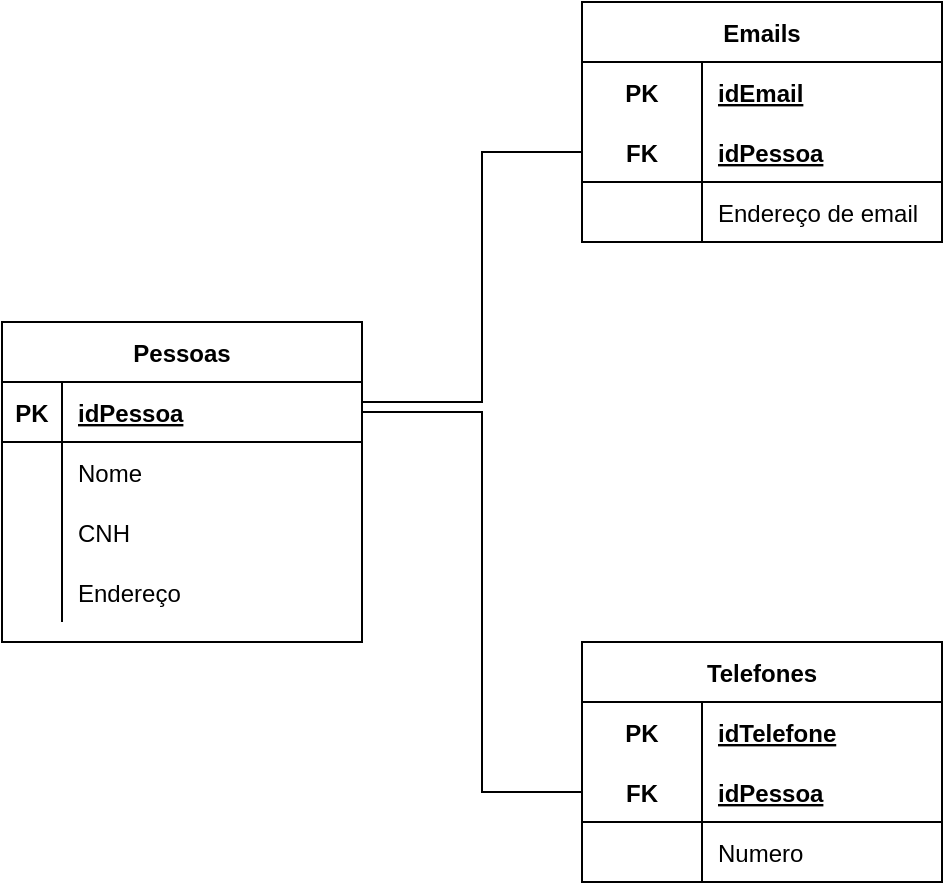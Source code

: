<mxfile version="14.1.8" type="device"><diagram id="yaykOjLyJxTIqpiEYu6x" name="Página-1"><mxGraphModel dx="460" dy="813" grid="1" gridSize="10" guides="1" tooltips="1" connect="1" arrows="1" fold="1" page="1" pageScale="1" pageWidth="827" pageHeight="1169" math="0" shadow="0"><root><mxCell id="0"/><mxCell id="1" parent="0"/><mxCell id="vuimZZ5pzgj0nARZfb3--1" value="Pessoas" style="shape=table;startSize=30;container=1;collapsible=1;childLayout=tableLayout;fixedRows=1;rowLines=0;fontStyle=1;align=center;resizeLast=1;" vertex="1" parent="1"><mxGeometry x="10" y="300" width="180" height="160" as="geometry"/></mxCell><mxCell id="vuimZZ5pzgj0nARZfb3--2" value="" style="shape=partialRectangle;collapsible=0;dropTarget=0;pointerEvents=0;fillColor=none;top=0;left=0;bottom=1;right=0;points=[[0,0.5],[1,0.5]];portConstraint=eastwest;" vertex="1" parent="vuimZZ5pzgj0nARZfb3--1"><mxGeometry y="30" width="180" height="30" as="geometry"/></mxCell><mxCell id="vuimZZ5pzgj0nARZfb3--3" value="PK" style="shape=partialRectangle;connectable=0;fillColor=none;top=0;left=0;bottom=0;right=0;fontStyle=1;overflow=hidden;" vertex="1" parent="vuimZZ5pzgj0nARZfb3--2"><mxGeometry width="30" height="30" as="geometry"/></mxCell><mxCell id="vuimZZ5pzgj0nARZfb3--4" value="idPessoa" style="shape=partialRectangle;connectable=0;fillColor=none;top=0;left=0;bottom=0;right=0;align=left;spacingLeft=6;fontStyle=5;overflow=hidden;" vertex="1" parent="vuimZZ5pzgj0nARZfb3--2"><mxGeometry x="30" width="150" height="30" as="geometry"/></mxCell><mxCell id="vuimZZ5pzgj0nARZfb3--5" value="" style="shape=partialRectangle;collapsible=0;dropTarget=0;pointerEvents=0;fillColor=none;top=0;left=0;bottom=0;right=0;points=[[0,0.5],[1,0.5]];portConstraint=eastwest;" vertex="1" parent="vuimZZ5pzgj0nARZfb3--1"><mxGeometry y="60" width="180" height="30" as="geometry"/></mxCell><mxCell id="vuimZZ5pzgj0nARZfb3--6" value="" style="shape=partialRectangle;connectable=0;fillColor=none;top=0;left=0;bottom=0;right=0;editable=1;overflow=hidden;" vertex="1" parent="vuimZZ5pzgj0nARZfb3--5"><mxGeometry width="30" height="30" as="geometry"/></mxCell><mxCell id="vuimZZ5pzgj0nARZfb3--7" value="Nome" style="shape=partialRectangle;connectable=0;fillColor=none;top=0;left=0;bottom=0;right=0;align=left;spacingLeft=6;overflow=hidden;" vertex="1" parent="vuimZZ5pzgj0nARZfb3--5"><mxGeometry x="30" width="150" height="30" as="geometry"/></mxCell><mxCell id="vuimZZ5pzgj0nARZfb3--8" value="" style="shape=partialRectangle;collapsible=0;dropTarget=0;pointerEvents=0;fillColor=none;top=0;left=0;bottom=0;right=0;points=[[0,0.5],[1,0.5]];portConstraint=eastwest;" vertex="1" parent="vuimZZ5pzgj0nARZfb3--1"><mxGeometry y="90" width="180" height="30" as="geometry"/></mxCell><mxCell id="vuimZZ5pzgj0nARZfb3--9" value="" style="shape=partialRectangle;connectable=0;fillColor=none;top=0;left=0;bottom=0;right=0;editable=1;overflow=hidden;" vertex="1" parent="vuimZZ5pzgj0nARZfb3--8"><mxGeometry width="30" height="30" as="geometry"/></mxCell><mxCell id="vuimZZ5pzgj0nARZfb3--10" value="CNH" style="shape=partialRectangle;connectable=0;fillColor=none;top=0;left=0;bottom=0;right=0;align=left;spacingLeft=6;overflow=hidden;" vertex="1" parent="vuimZZ5pzgj0nARZfb3--8"><mxGeometry x="30" width="150" height="30" as="geometry"/></mxCell><mxCell id="vuimZZ5pzgj0nARZfb3--11" value="" style="shape=partialRectangle;collapsible=0;dropTarget=0;pointerEvents=0;fillColor=none;top=0;left=0;bottom=0;right=0;points=[[0,0.5],[1,0.5]];portConstraint=eastwest;" vertex="1" parent="vuimZZ5pzgj0nARZfb3--1"><mxGeometry y="120" width="180" height="30" as="geometry"/></mxCell><mxCell id="vuimZZ5pzgj0nARZfb3--12" value="" style="shape=partialRectangle;connectable=0;fillColor=none;top=0;left=0;bottom=0;right=0;editable=1;overflow=hidden;" vertex="1" parent="vuimZZ5pzgj0nARZfb3--11"><mxGeometry width="30" height="30" as="geometry"/></mxCell><mxCell id="vuimZZ5pzgj0nARZfb3--13" value="Endereço" style="shape=partialRectangle;connectable=0;fillColor=none;top=0;left=0;bottom=0;right=0;align=left;spacingLeft=6;overflow=hidden;" vertex="1" parent="vuimZZ5pzgj0nARZfb3--11"><mxGeometry x="30" width="150" height="30" as="geometry"/></mxCell><mxCell id="vuimZZ5pzgj0nARZfb3--14" value="Emails" style="shape=table;startSize=30;container=1;collapsible=1;childLayout=tableLayout;fixedRows=1;rowLines=0;fontStyle=1;align=center;resizeLast=1;" vertex="1" parent="1"><mxGeometry x="300" y="140" width="180" height="120" as="geometry"/></mxCell><mxCell id="vuimZZ5pzgj0nARZfb3--15" value="" style="shape=partialRectangle;collapsible=0;dropTarget=0;pointerEvents=0;fillColor=none;top=0;left=0;bottom=0;right=0;points=[[0,0.5],[1,0.5]];portConstraint=eastwest;" vertex="1" parent="vuimZZ5pzgj0nARZfb3--14"><mxGeometry y="30" width="180" height="30" as="geometry"/></mxCell><mxCell id="vuimZZ5pzgj0nARZfb3--16" value="PK" style="shape=partialRectangle;connectable=0;fillColor=none;top=0;left=0;bottom=0;right=0;fontStyle=1;overflow=hidden;" vertex="1" parent="vuimZZ5pzgj0nARZfb3--15"><mxGeometry width="60" height="30" as="geometry"/></mxCell><mxCell id="vuimZZ5pzgj0nARZfb3--17" value="idEmail" style="shape=partialRectangle;connectable=0;fillColor=none;top=0;left=0;bottom=0;right=0;align=left;spacingLeft=6;fontStyle=5;overflow=hidden;" vertex="1" parent="vuimZZ5pzgj0nARZfb3--15"><mxGeometry x="60" width="120" height="30" as="geometry"/></mxCell><mxCell id="vuimZZ5pzgj0nARZfb3--18" value="" style="shape=partialRectangle;collapsible=0;dropTarget=0;pointerEvents=0;fillColor=none;top=0;left=0;bottom=1;right=0;points=[[0,0.5],[1,0.5]];portConstraint=eastwest;" vertex="1" parent="vuimZZ5pzgj0nARZfb3--14"><mxGeometry y="60" width="180" height="30" as="geometry"/></mxCell><mxCell id="vuimZZ5pzgj0nARZfb3--19" value="FK" style="shape=partialRectangle;connectable=0;fillColor=none;top=0;left=0;bottom=0;right=0;fontStyle=1;overflow=hidden;" vertex="1" parent="vuimZZ5pzgj0nARZfb3--18"><mxGeometry width="60" height="30" as="geometry"/></mxCell><mxCell id="vuimZZ5pzgj0nARZfb3--20" value="idPessoa" style="shape=partialRectangle;connectable=0;fillColor=none;top=0;left=0;bottom=0;right=0;align=left;spacingLeft=6;fontStyle=5;overflow=hidden;" vertex="1" parent="vuimZZ5pzgj0nARZfb3--18"><mxGeometry x="60" width="120" height="30" as="geometry"/></mxCell><mxCell id="vuimZZ5pzgj0nARZfb3--21" value="" style="shape=partialRectangle;collapsible=0;dropTarget=0;pointerEvents=0;fillColor=none;top=0;left=0;bottom=0;right=0;points=[[0,0.5],[1,0.5]];portConstraint=eastwest;" vertex="1" parent="vuimZZ5pzgj0nARZfb3--14"><mxGeometry y="90" width="180" height="30" as="geometry"/></mxCell><mxCell id="vuimZZ5pzgj0nARZfb3--22" value="" style="shape=partialRectangle;connectable=0;fillColor=none;top=0;left=0;bottom=0;right=0;editable=1;overflow=hidden;" vertex="1" parent="vuimZZ5pzgj0nARZfb3--21"><mxGeometry width="60" height="30" as="geometry"/></mxCell><mxCell id="vuimZZ5pzgj0nARZfb3--23" value="Endereço de email" style="shape=partialRectangle;connectable=0;fillColor=none;top=0;left=0;bottom=0;right=0;align=left;spacingLeft=6;overflow=hidden;" vertex="1" parent="vuimZZ5pzgj0nARZfb3--21"><mxGeometry x="60" width="120" height="30" as="geometry"/></mxCell><mxCell id="vuimZZ5pzgj0nARZfb3--27" value="Telefones" style="shape=table;startSize=30;container=1;collapsible=1;childLayout=tableLayout;fixedRows=1;rowLines=0;fontStyle=1;align=center;resizeLast=1;" vertex="1" parent="1"><mxGeometry x="300" y="460" width="180" height="120" as="geometry"/></mxCell><mxCell id="vuimZZ5pzgj0nARZfb3--28" value="" style="shape=partialRectangle;collapsible=0;dropTarget=0;pointerEvents=0;fillColor=none;top=0;left=0;bottom=0;right=0;points=[[0,0.5],[1,0.5]];portConstraint=eastwest;" vertex="1" parent="vuimZZ5pzgj0nARZfb3--27"><mxGeometry y="30" width="180" height="30" as="geometry"/></mxCell><mxCell id="vuimZZ5pzgj0nARZfb3--29" value="PK" style="shape=partialRectangle;connectable=0;fillColor=none;top=0;left=0;bottom=0;right=0;fontStyle=1;overflow=hidden;" vertex="1" parent="vuimZZ5pzgj0nARZfb3--28"><mxGeometry width="60" height="30" as="geometry"/></mxCell><mxCell id="vuimZZ5pzgj0nARZfb3--30" value="idTelefone" style="shape=partialRectangle;connectable=0;fillColor=none;top=0;left=0;bottom=0;right=0;align=left;spacingLeft=6;fontStyle=5;overflow=hidden;" vertex="1" parent="vuimZZ5pzgj0nARZfb3--28"><mxGeometry x="60" width="120" height="30" as="geometry"/></mxCell><mxCell id="vuimZZ5pzgj0nARZfb3--31" value="" style="shape=partialRectangle;collapsible=0;dropTarget=0;pointerEvents=0;fillColor=none;top=0;left=0;bottom=1;right=0;points=[[0,0.5],[1,0.5]];portConstraint=eastwest;" vertex="1" parent="vuimZZ5pzgj0nARZfb3--27"><mxGeometry y="60" width="180" height="30" as="geometry"/></mxCell><mxCell id="vuimZZ5pzgj0nARZfb3--32" value="FK" style="shape=partialRectangle;connectable=0;fillColor=none;top=0;left=0;bottom=0;right=0;fontStyle=1;overflow=hidden;" vertex="1" parent="vuimZZ5pzgj0nARZfb3--31"><mxGeometry width="60" height="30" as="geometry"/></mxCell><mxCell id="vuimZZ5pzgj0nARZfb3--33" value="idPessoa" style="shape=partialRectangle;connectable=0;fillColor=none;top=0;left=0;bottom=0;right=0;align=left;spacingLeft=6;fontStyle=5;overflow=hidden;" vertex="1" parent="vuimZZ5pzgj0nARZfb3--31"><mxGeometry x="60" width="120" height="30" as="geometry"/></mxCell><mxCell id="vuimZZ5pzgj0nARZfb3--34" value="" style="shape=partialRectangle;collapsible=0;dropTarget=0;pointerEvents=0;fillColor=none;top=0;left=0;bottom=0;right=0;points=[[0,0.5],[1,0.5]];portConstraint=eastwest;" vertex="1" parent="vuimZZ5pzgj0nARZfb3--27"><mxGeometry y="90" width="180" height="30" as="geometry"/></mxCell><mxCell id="vuimZZ5pzgj0nARZfb3--35" value="" style="shape=partialRectangle;connectable=0;fillColor=none;top=0;left=0;bottom=0;right=0;editable=1;overflow=hidden;" vertex="1" parent="vuimZZ5pzgj0nARZfb3--34"><mxGeometry width="60" height="30" as="geometry"/></mxCell><mxCell id="vuimZZ5pzgj0nARZfb3--36" value="Numero" style="shape=partialRectangle;connectable=0;fillColor=none;top=0;left=0;bottom=0;right=0;align=left;spacingLeft=6;overflow=hidden;" vertex="1" parent="vuimZZ5pzgj0nARZfb3--34"><mxGeometry x="60" width="120" height="30" as="geometry"/></mxCell><mxCell id="vuimZZ5pzgj0nARZfb3--37" style="edgeStyle=orthogonalEdgeStyle;rounded=0;orthogonalLoop=1;jettySize=auto;html=1;exitX=0;exitY=0.5;exitDx=0;exitDy=0;entryX=1;entryY=0.5;entryDx=0;entryDy=0;endArrow=none;endFill=0;" edge="1" parent="1" source="vuimZZ5pzgj0nARZfb3--31" target="vuimZZ5pzgj0nARZfb3--2"><mxGeometry relative="1" as="geometry"><Array as="points"><mxPoint x="250" y="535"/><mxPoint x="250" y="345"/></Array></mxGeometry></mxCell><mxCell id="vuimZZ5pzgj0nARZfb3--38" style="edgeStyle=orthogonalEdgeStyle;rounded=0;orthogonalLoop=1;jettySize=auto;html=1;exitX=0;exitY=0.5;exitDx=0;exitDy=0;endArrow=none;endFill=0;" edge="1" parent="1" source="vuimZZ5pzgj0nARZfb3--18"><mxGeometry relative="1" as="geometry"><mxPoint x="190" y="350" as="targetPoint"/><Array as="points"><mxPoint x="250" y="215"/><mxPoint x="250" y="340"/><mxPoint x="190" y="340"/></Array></mxGeometry></mxCell></root></mxGraphModel></diagram></mxfile>